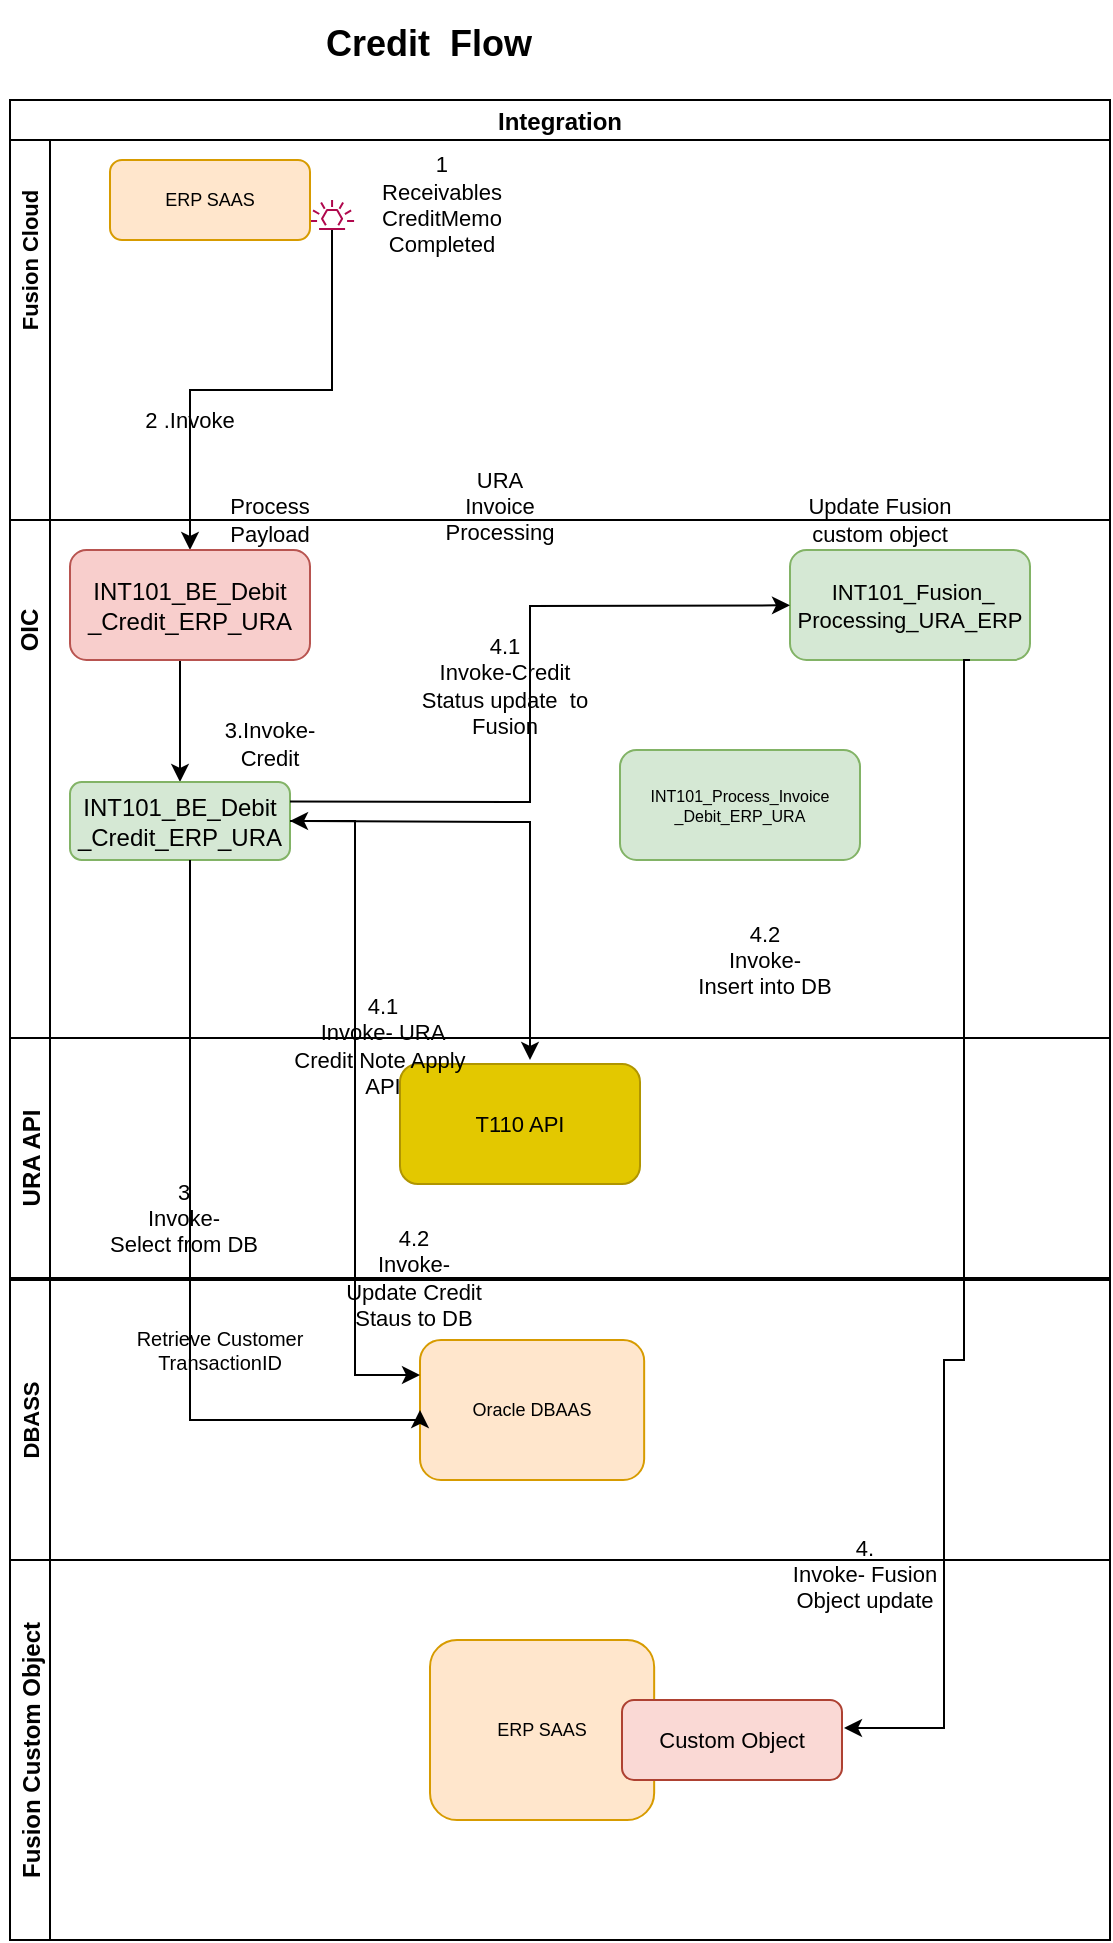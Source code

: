 <mxfile version="16.2.7" type="github">
  <diagram id="QBchSwfQgvvRqoAkoElo" name="Page-1">
    <mxGraphModel dx="868" dy="412" grid="1" gridSize="10" guides="1" tooltips="1" connect="1" arrows="1" fold="1" page="1" pageScale="1" pageWidth="850" pageHeight="1100" math="0" shadow="0">
      <root>
        <mxCell id="0" />
        <mxCell id="1" parent="0" />
        <mxCell id="_aDls08xKMx5EJanJG5F-8" value="Integration " style="swimlane;childLayout=stackLayout;resizeParent=1;resizeParentMax=0;horizontal=1;startSize=20;horizontalStack=0;" parent="1" vertex="1">
          <mxGeometry x="180" y="700" width="550" height="730" as="geometry" />
        </mxCell>
        <mxCell id="_aDls08xKMx5EJanJG5F-9" value="" style="swimlane;startSize=20;horizontal=0;" parent="_aDls08xKMx5EJanJG5F-8" vertex="1">
          <mxGeometry y="20" width="550" height="190" as="geometry" />
        </mxCell>
        <mxCell id="_aDls08xKMx5EJanJG5F-10" value="&lt;font style=&quot;font-size: 11px&quot;&gt;Fusion Cloud&lt;/font&gt;" style="text;html=1;strokeColor=none;fillColor=none;align=center;verticalAlign=middle;whiteSpace=wrap;rounded=0;rotation=-90;fontStyle=1" parent="_aDls08xKMx5EJanJG5F-9" vertex="1">
          <mxGeometry x="-35" y="45" width="90" height="30" as="geometry" />
        </mxCell>
        <mxCell id="_aDls08xKMx5EJanJG5F-11" value="" style="sketch=0;outlineConnect=0;fontColor=#232F3E;gradientColor=none;fillColor=#B0084D;strokeColor=none;dashed=0;verticalLabelPosition=bottom;verticalAlign=top;align=center;html=1;fontSize=12;fontStyle=0;aspect=fixed;pointerEvents=1;shape=mxgraph.aws4.eventbridge_default_event_bus_resource;" parent="_aDls08xKMx5EJanJG5F-9" vertex="1">
          <mxGeometry x="150" y="30" width="22.08" height="15" as="geometry" />
        </mxCell>
        <mxCell id="_aDls08xKMx5EJanJG5F-13" value="ERP SAAS" style="rounded=1;whiteSpace=wrap;html=1;fontSize=9;fillColor=#ffe6cc;strokeColor=#d79b00;" parent="_aDls08xKMx5EJanJG5F-9" vertex="1">
          <mxGeometry x="50" y="10" width="100" height="40" as="geometry" />
        </mxCell>
        <mxCell id="_aDls08xKMx5EJanJG5F-14" value="URA Invoice Processing" style="text;html=1;strokeColor=none;fillColor=none;align=center;verticalAlign=middle;whiteSpace=wrap;rounded=0;fontSize=11;" parent="_aDls08xKMx5EJanJG5F-9" vertex="1">
          <mxGeometry x="215" y="163" width="60" height="40" as="geometry" />
        </mxCell>
        <mxCell id="_aDls08xKMx5EJanJG5F-15" value="Update Fusion custom object" style="text;html=1;strokeColor=none;fillColor=none;align=center;verticalAlign=middle;whiteSpace=wrap;rounded=0;fontSize=11;" parent="_aDls08xKMx5EJanJG5F-9" vertex="1">
          <mxGeometry x="390" y="170" width="90" height="40" as="geometry" />
        </mxCell>
        <mxCell id="_aDls08xKMx5EJanJG5F-41" value="&lt;div style=&quot;font-size: 11px&quot;&gt;&lt;span&gt;&lt;font style=&quot;font-size: 11px&quot;&gt;&lt;span&gt;	&lt;/span&gt;&lt;span&gt;	&lt;/span&gt;&lt;span&gt;	&lt;/span&gt;1&lt;/font&gt;&lt;/span&gt;&lt;/div&gt;&lt;div style=&quot;font-size: 11px&quot;&gt;&lt;span&gt;&lt;font style=&quot;font-size: 11px&quot;&gt;&lt;span lang=&quot;EN-GB&quot;&gt;&lt;span&gt;	&lt;/span&gt;&lt;span&gt;	&lt;/span&gt;&lt;span&gt;	&lt;/span&gt;&lt;span&gt;	&lt;/span&gt;&lt;span&gt;	&lt;/span&gt;Receivables&lt;/span&gt;&lt;/font&gt;&lt;/span&gt;&lt;/div&gt;&lt;div style=&quot;font-size: 11px&quot;&gt;&lt;span&gt;&lt;font style=&quot;font-size: 11px&quot;&gt;&lt;span lang=&quot;EN-GB&quot;&gt;CreditMemo&lt;/span&gt;&lt;/font&gt;&lt;/span&gt;&lt;/div&gt;&lt;div style=&quot;font-size: 11px&quot;&gt;&lt;span&gt;&lt;font style=&quot;font-size: 11px&quot;&gt;&lt;span lang=&quot;EN-GB&quot;&gt;&lt;span&gt;	&lt;/span&gt;&lt;span&gt;	&lt;/span&gt;Completed&lt;/span&gt;&lt;/font&gt;&lt;/span&gt;&lt;/div&gt;&lt;div style=&quot;font-size: 11px&quot;&gt;&lt;span&gt;&lt;font style=&quot;font-size: 11px&quot;&gt;&lt;br&gt;&lt;/font&gt;&lt;/span&gt;&lt;/div&gt;&lt;div style=&quot;font-size: 11px&quot;&gt;&lt;span&gt;&lt;font style=&quot;font-size: 11px&quot;&gt;&lt;br&gt;&lt;br&gt;&lt;/font&gt;&lt;/span&gt;&lt;/div&gt;" style="text;html=1;strokeColor=none;fillColor=none;align=center;verticalAlign=middle;whiteSpace=wrap;rounded=0;fontSize=9;fontStyle=0" parent="_aDls08xKMx5EJanJG5F-9" vertex="1">
          <mxGeometry x="140" y="30" width="152" height="44" as="geometry" />
        </mxCell>
        <mxCell id="_aDls08xKMx5EJanJG5F-28" style="edgeStyle=orthogonalEdgeStyle;rounded=0;orthogonalLoop=1;jettySize=auto;html=1;fontSize=11;" parent="_aDls08xKMx5EJanJG5F-8" source="_aDls08xKMx5EJanJG5F-11" target="_aDls08xKMx5EJanJG5F-20" edge="1">
          <mxGeometry relative="1" as="geometry" />
        </mxCell>
        <mxCell id="_aDls08xKMx5EJanJG5F-16" value="" style="swimlane;startSize=20;horizontal=0;" parent="_aDls08xKMx5EJanJG5F-8" vertex="1">
          <mxGeometry y="210" width="550" height="520" as="geometry" />
        </mxCell>
        <mxCell id="_aDls08xKMx5EJanJG5F-17" value="&lt;b&gt;OIC&lt;/b&gt;" style="text;html=1;strokeColor=none;fillColor=none;align=center;verticalAlign=middle;whiteSpace=wrap;rounded=0;rotation=-90;" parent="_aDls08xKMx5EJanJG5F-16" vertex="1">
          <mxGeometry x="-20" y="50" width="60" height="10" as="geometry" />
        </mxCell>
        <mxCell id="_aDls08xKMx5EJanJG5F-45" value="" style="edgeStyle=orthogonalEdgeStyle;rounded=0;orthogonalLoop=1;jettySize=auto;html=1;fontSize=11;" parent="_aDls08xKMx5EJanJG5F-16" source="_aDls08xKMx5EJanJG5F-20" target="_aDls08xKMx5EJanJG5F-44" edge="1">
          <mxGeometry relative="1" as="geometry">
            <Array as="points">
              <mxPoint x="85" y="90" />
              <mxPoint x="85" y="90" />
            </Array>
          </mxGeometry>
        </mxCell>
        <mxCell id="_aDls08xKMx5EJanJG5F-20" value="&lt;div&gt;INT101_BE_Debit&lt;/div&gt;&lt;div&gt;_Credit_ERP_URA&lt;/div&gt;" style="rounded=1;whiteSpace=wrap;html=1;fillColor=#f8cecc;strokeColor=#b85450;fontStyle=0" parent="_aDls08xKMx5EJanJG5F-16" vertex="1">
          <mxGeometry x="30" y="15" width="120" height="55" as="geometry" />
        </mxCell>
        <mxCell id="_aDls08xKMx5EJanJG5F-21" value="&lt;div style=&quot;font-size: 8px&quot;&gt;&lt;span&gt;&lt;font style=&quot;font-size: 8px&quot;&gt;INT101_Process_Invoice&lt;/font&gt;&lt;/span&gt;&lt;/div&gt;&lt;div style=&quot;font-size: 8px&quot;&gt;&lt;span&gt;&lt;font style=&quot;font-size: 8px&quot;&gt;_Debit_ERP_URA &lt;/font&gt;&lt;/span&gt;&lt;/div&gt;" style="rounded=1;whiteSpace=wrap;html=1;fillColor=#d5e8d4;strokeColor=#82b366;fontStyle=0" parent="_aDls08xKMx5EJanJG5F-16" vertex="1">
          <mxGeometry x="305" y="115" width="120" height="55" as="geometry" />
        </mxCell>
        <mxCell id="_aDls08xKMx5EJanJG5F-22" value="&lt;div style=&quot;font-size: 11px&quot;&gt;&amp;nbsp;&lt;font style=&quot;font-size: 11px&quot;&gt;INT101_Fusion_&lt;/font&gt;&lt;/div&gt;&lt;div style=&quot;font-size: 11px&quot;&gt;&lt;font style=&quot;font-size: 11px&quot;&gt;Processing_URA_ERP&lt;/font&gt;&lt;/div&gt;" style="rounded=1;whiteSpace=wrap;html=1;fillColor=#d5e8d4;strokeColor=#82b366;" parent="_aDls08xKMx5EJanJG5F-16" vertex="1">
          <mxGeometry x="390" y="15" width="120" height="55" as="geometry" />
        </mxCell>
        <mxCell id="_aDls08xKMx5EJanJG5F-23" value="Process Payload" style="text;html=1;strokeColor=none;fillColor=none;align=center;verticalAlign=middle;whiteSpace=wrap;rounded=0;fontSize=11;" parent="_aDls08xKMx5EJanJG5F-16" vertex="1">
          <mxGeometry x="100" y="-15" width="60" height="30" as="geometry" />
        </mxCell>
        <mxCell id="_aDls08xKMx5EJanJG5F-44" value="INT101_BE_Debit _Credit_ERP_URA" style="rounded=1;whiteSpace=wrap;html=1;fillColor=#d5e8d4;strokeColor=#82b366;" parent="_aDls08xKMx5EJanJG5F-16" vertex="1">
          <mxGeometry x="30" y="131" width="110" height="39" as="geometry" />
        </mxCell>
        <mxCell id="_aDls08xKMx5EJanJG5F-37" value="&lt;div&gt;4.2&lt;/div&gt;&lt;div&gt;Invoke- &lt;br&gt;&lt;/div&gt;&lt;div&gt;Insert into DB&lt;br&gt;&lt;/div&gt;" style="text;html=1;strokeColor=none;fillColor=none;align=center;verticalAlign=middle;whiteSpace=wrap;rounded=0;fontSize=11;" parent="_aDls08xKMx5EJanJG5F-16" vertex="1">
          <mxGeometry x="330" y="200" width="95" height="40" as="geometry" />
        </mxCell>
        <mxCell id="_aDls08xKMx5EJanJG5F-49" value="3.Invoke-Credit " style="text;html=1;strokeColor=none;fillColor=none;align=center;verticalAlign=middle;whiteSpace=wrap;rounded=0;fontSize=11;" parent="_aDls08xKMx5EJanJG5F-16" vertex="1">
          <mxGeometry x="100" y="97" width="60" height="30" as="geometry" />
        </mxCell>
        <mxCell id="B8IcdggADXOZ8Fm9hswP-4" value="" style="endArrow=classic;startArrow=classic;html=1;rounded=0;exitX=1;exitY=0.5;exitDx=0;exitDy=0;" edge="1" parent="_aDls08xKMx5EJanJG5F-16" source="_aDls08xKMx5EJanJG5F-44">
          <mxGeometry width="50" height="50" relative="1" as="geometry">
            <mxPoint x="140" y="200" as="sourcePoint" />
            <mxPoint x="260" y="270" as="targetPoint" />
            <Array as="points">
              <mxPoint x="260" y="151" />
            </Array>
          </mxGeometry>
        </mxCell>
        <mxCell id="B8IcdggADXOZ8Fm9hswP-9" value="&lt;div&gt;4.1&lt;/div&gt;&lt;div&gt;Invoke-Credit Status update&amp;nbsp; to Fusion &lt;br&gt;&lt;/div&gt;" style="text;html=1;strokeColor=none;fillColor=none;align=center;verticalAlign=middle;whiteSpace=wrap;rounded=0;fontSize=11;" vertex="1" parent="_aDls08xKMx5EJanJG5F-16">
          <mxGeometry x="200" y="60" width="95" height="45" as="geometry" />
        </mxCell>
        <mxCell id="B8IcdggADXOZ8Fm9hswP-12" value="" style="endArrow=classic;html=1;rounded=0;exitX=1;exitY=0.25;exitDx=0;exitDy=0;" edge="1" parent="_aDls08xKMx5EJanJG5F-16" source="_aDls08xKMx5EJanJG5F-44" target="_aDls08xKMx5EJanJG5F-22">
          <mxGeometry width="50" height="50" relative="1" as="geometry">
            <mxPoint x="150" y="160" as="sourcePoint" />
            <mxPoint x="200" y="110" as="targetPoint" />
            <Array as="points">
              <mxPoint x="260" y="141" />
              <mxPoint x="260" y="43" />
            </Array>
          </mxGeometry>
        </mxCell>
        <mxCell id="_aDls08xKMx5EJanJG5F-29" value="&lt;h1&gt;Credit&amp;nbsp; Flow &lt;br&gt;&lt;/h1&gt;&amp;nbsp;" style="text;html=1;strokeColor=none;fillColor=none;spacing=5;spacingTop=-20;whiteSpace=wrap;overflow=hidden;rounded=0;fontSize=9;" parent="1" vertex="1">
          <mxGeometry x="332.5" y="660" width="245" height="40" as="geometry" />
        </mxCell>
        <mxCell id="_aDls08xKMx5EJanJG5F-30" value="2 .Invoke" style="text;html=1;strokeColor=none;fillColor=none;align=center;verticalAlign=middle;whiteSpace=wrap;rounded=0;fontSize=11;" parent="1" vertex="1">
          <mxGeometry x="240" y="850" width="60" height="20" as="geometry" />
        </mxCell>
        <mxCell id="_aDls08xKMx5EJanJG5F-31" value="Fusion Custom Object" style="swimlane;startSize=20;horizontal=0;fontSize=12;fontStyle=1" parent="1" vertex="1">
          <mxGeometry x="180" y="1430" width="550" height="190" as="geometry" />
        </mxCell>
        <mxCell id="_aDls08xKMx5EJanJG5F-32" value="ERP SAAS" style="rounded=1;whiteSpace=wrap;html=1;fontSize=9;fillColor=#ffe6cc;strokeColor=#d79b00;" parent="_aDls08xKMx5EJanJG5F-31" vertex="1">
          <mxGeometry x="210" y="40" width="112.08" height="90" as="geometry" />
        </mxCell>
        <mxCell id="_aDls08xKMx5EJanJG5F-33" value="Custom Object" style="rounded=1;whiteSpace=wrap;html=1;fontSize=11;fillColor=#fad9d5;strokeColor=#ae4132;" parent="_aDls08xKMx5EJanJG5F-31" vertex="1">
          <mxGeometry x="306" y="70" width="110" height="40" as="geometry" />
        </mxCell>
        <mxCell id="_aDls08xKMx5EJanJG5F-35" value="DBASS" style="swimlane;startSize=20;horizontal=0;fontSize=11;" parent="_aDls08xKMx5EJanJG5F-31" vertex="1">
          <mxGeometry y="-140" width="550" height="140" as="geometry" />
        </mxCell>
        <mxCell id="_aDls08xKMx5EJanJG5F-36" value="Oracle DBAAS" style="rounded=1;whiteSpace=wrap;html=1;fontSize=9;fillColor=#ffe6cc;strokeColor=#d79b00;" parent="_aDls08xKMx5EJanJG5F-35" vertex="1">
          <mxGeometry x="205" y="30" width="112.08" height="70" as="geometry" />
        </mxCell>
        <mxCell id="_aDls08xKMx5EJanJG5F-38" value="4.&lt;div&gt;Invoke- Fusion Object update&lt;br&gt;&lt;/div&gt;" style="text;html=1;strokeColor=none;fillColor=none;align=center;verticalAlign=middle;whiteSpace=wrap;rounded=0;fontSize=11;" parent="_aDls08xKMx5EJanJG5F-35" vertex="1">
          <mxGeometry x="380" y="127" width="95" height="40" as="geometry" />
        </mxCell>
        <mxCell id="_aDls08xKMx5EJanJG5F-53" value="&lt;div style=&quot;font-size: 10px;&quot;&gt;Retrieve Customer TransactionID&lt;br style=&quot;font-size: 10px;&quot;&gt;&lt;/div&gt;" style="text;html=1;strokeColor=none;fillColor=none;align=center;verticalAlign=middle;whiteSpace=wrap;rounded=0;fontSize=10;" parent="_aDls08xKMx5EJanJG5F-35" vertex="1">
          <mxGeometry x="60" y="20" width="90" height="30" as="geometry" />
        </mxCell>
        <mxCell id="_aDls08xKMx5EJanJG5F-34" style="edgeStyle=orthogonalEdgeStyle;rounded=0;orthogonalLoop=1;jettySize=auto;html=1;entryX=1;entryY=0;entryDx=0;entryDy=0;fontSize=11;exitX=0.75;exitY=1;exitDx=0;exitDy=0;" parent="_aDls08xKMx5EJanJG5F-35" source="_aDls08xKMx5EJanJG5F-22" edge="1">
          <mxGeometry relative="1" as="geometry">
            <Array as="points">
              <mxPoint x="477" y="-310" />
              <mxPoint x="477" y="40" />
              <mxPoint x="467" y="40" />
              <mxPoint x="467" y="224" />
            </Array>
            <mxPoint x="477.037" y="-300" as="sourcePoint" />
            <mxPoint x="417.0" y="224" as="targetPoint" />
          </mxGeometry>
        </mxCell>
        <mxCell id="B8IcdggADXOZ8Fm9hswP-6" value="&lt;div&gt;4.2&lt;br&gt;&lt;/div&gt;&lt;div&gt;Invoke- &lt;br&gt;&lt;/div&gt;&lt;div&gt;Update Credit Staus to DB&lt;br&gt;&lt;/div&gt;" style="text;html=1;strokeColor=none;fillColor=none;align=center;verticalAlign=middle;whiteSpace=wrap;rounded=0;fontSize=11;" vertex="1" parent="_aDls08xKMx5EJanJG5F-35">
          <mxGeometry x="159" y="-30" width="86" height="58" as="geometry" />
        </mxCell>
        <mxCell id="_aDls08xKMx5EJanJG5F-25" value="URA API" style="swimlane;startSize=20;horizontal=0;" parent="1" vertex="1">
          <mxGeometry x="180" y="1169" width="550" height="120" as="geometry" />
        </mxCell>
        <mxCell id="_aDls08xKMx5EJanJG5F-26" value="T110 API " style="rounded=1;whiteSpace=wrap;html=1;fontSize=11;fillColor=#e3c800;fontColor=#000000;strokeColor=#B09500;" parent="_aDls08xKMx5EJanJG5F-25" vertex="1">
          <mxGeometry x="195" y="13" width="120" height="60" as="geometry" />
        </mxCell>
        <mxCell id="_aDls08xKMx5EJanJG5F-27" value="&lt;div&gt;4.1&lt;/div&gt;&lt;div&gt;Invoke- URA Credit Note Apply&amp;nbsp; API&lt;/div&gt;" style="text;html=1;strokeColor=none;fillColor=none;align=center;verticalAlign=middle;whiteSpace=wrap;rounded=0;fontSize=11;" parent="_aDls08xKMx5EJanJG5F-25" vertex="1">
          <mxGeometry x="139" y="-19" width="95" height="45" as="geometry" />
        </mxCell>
        <mxCell id="_aDls08xKMx5EJanJG5F-55" value="&lt;div&gt;3&lt;br&gt;&lt;/div&gt;&lt;div&gt;Invoke- &lt;br&gt;&lt;/div&gt;&lt;div&gt;Select from DB&lt;br&gt;&lt;/div&gt;" style="text;html=1;strokeColor=none;fillColor=none;align=center;verticalAlign=middle;whiteSpace=wrap;rounded=0;fontSize=11;" parent="_aDls08xKMx5EJanJG5F-25" vertex="1">
          <mxGeometry x="44" y="70" width="86" height="40" as="geometry" />
        </mxCell>
        <mxCell id="_aDls08xKMx5EJanJG5F-48" style="edgeStyle=orthogonalEdgeStyle;rounded=0;orthogonalLoop=1;jettySize=auto;html=1;fontSize=11;entryX=0;entryY=0.5;entryDx=0;entryDy=0;" parent="1" source="_aDls08xKMx5EJanJG5F-44" target="_aDls08xKMx5EJanJG5F-36" edge="1">
          <mxGeometry relative="1" as="geometry">
            <mxPoint x="368" y="1359" as="targetPoint" />
            <Array as="points">
              <mxPoint x="270" y="1360" />
              <mxPoint x="385" y="1360" />
            </Array>
          </mxGeometry>
        </mxCell>
        <mxCell id="B8IcdggADXOZ8Fm9hswP-5" style="edgeStyle=orthogonalEdgeStyle;rounded=0;orthogonalLoop=1;jettySize=auto;html=1;entryX=0;entryY=0.25;entryDx=0;entryDy=0;" edge="1" parent="1" source="_aDls08xKMx5EJanJG5F-44" target="_aDls08xKMx5EJanJG5F-36">
          <mxGeometry relative="1" as="geometry" />
        </mxCell>
      </root>
    </mxGraphModel>
  </diagram>
</mxfile>

